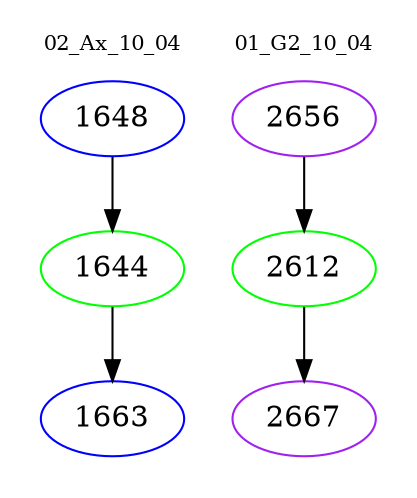 digraph{
subgraph cluster_0 {
color = white
label = "02_Ax_10_04";
fontsize=10;
T0_1648 [label="1648", color="blue"]
T0_1648 -> T0_1644 [color="black"]
T0_1644 [label="1644", color="green"]
T0_1644 -> T0_1663 [color="black"]
T0_1663 [label="1663", color="blue"]
}
subgraph cluster_1 {
color = white
label = "01_G2_10_04";
fontsize=10;
T1_2656 [label="2656", color="purple"]
T1_2656 -> T1_2612 [color="black"]
T1_2612 [label="2612", color="green"]
T1_2612 -> T1_2667 [color="black"]
T1_2667 [label="2667", color="purple"]
}
}
